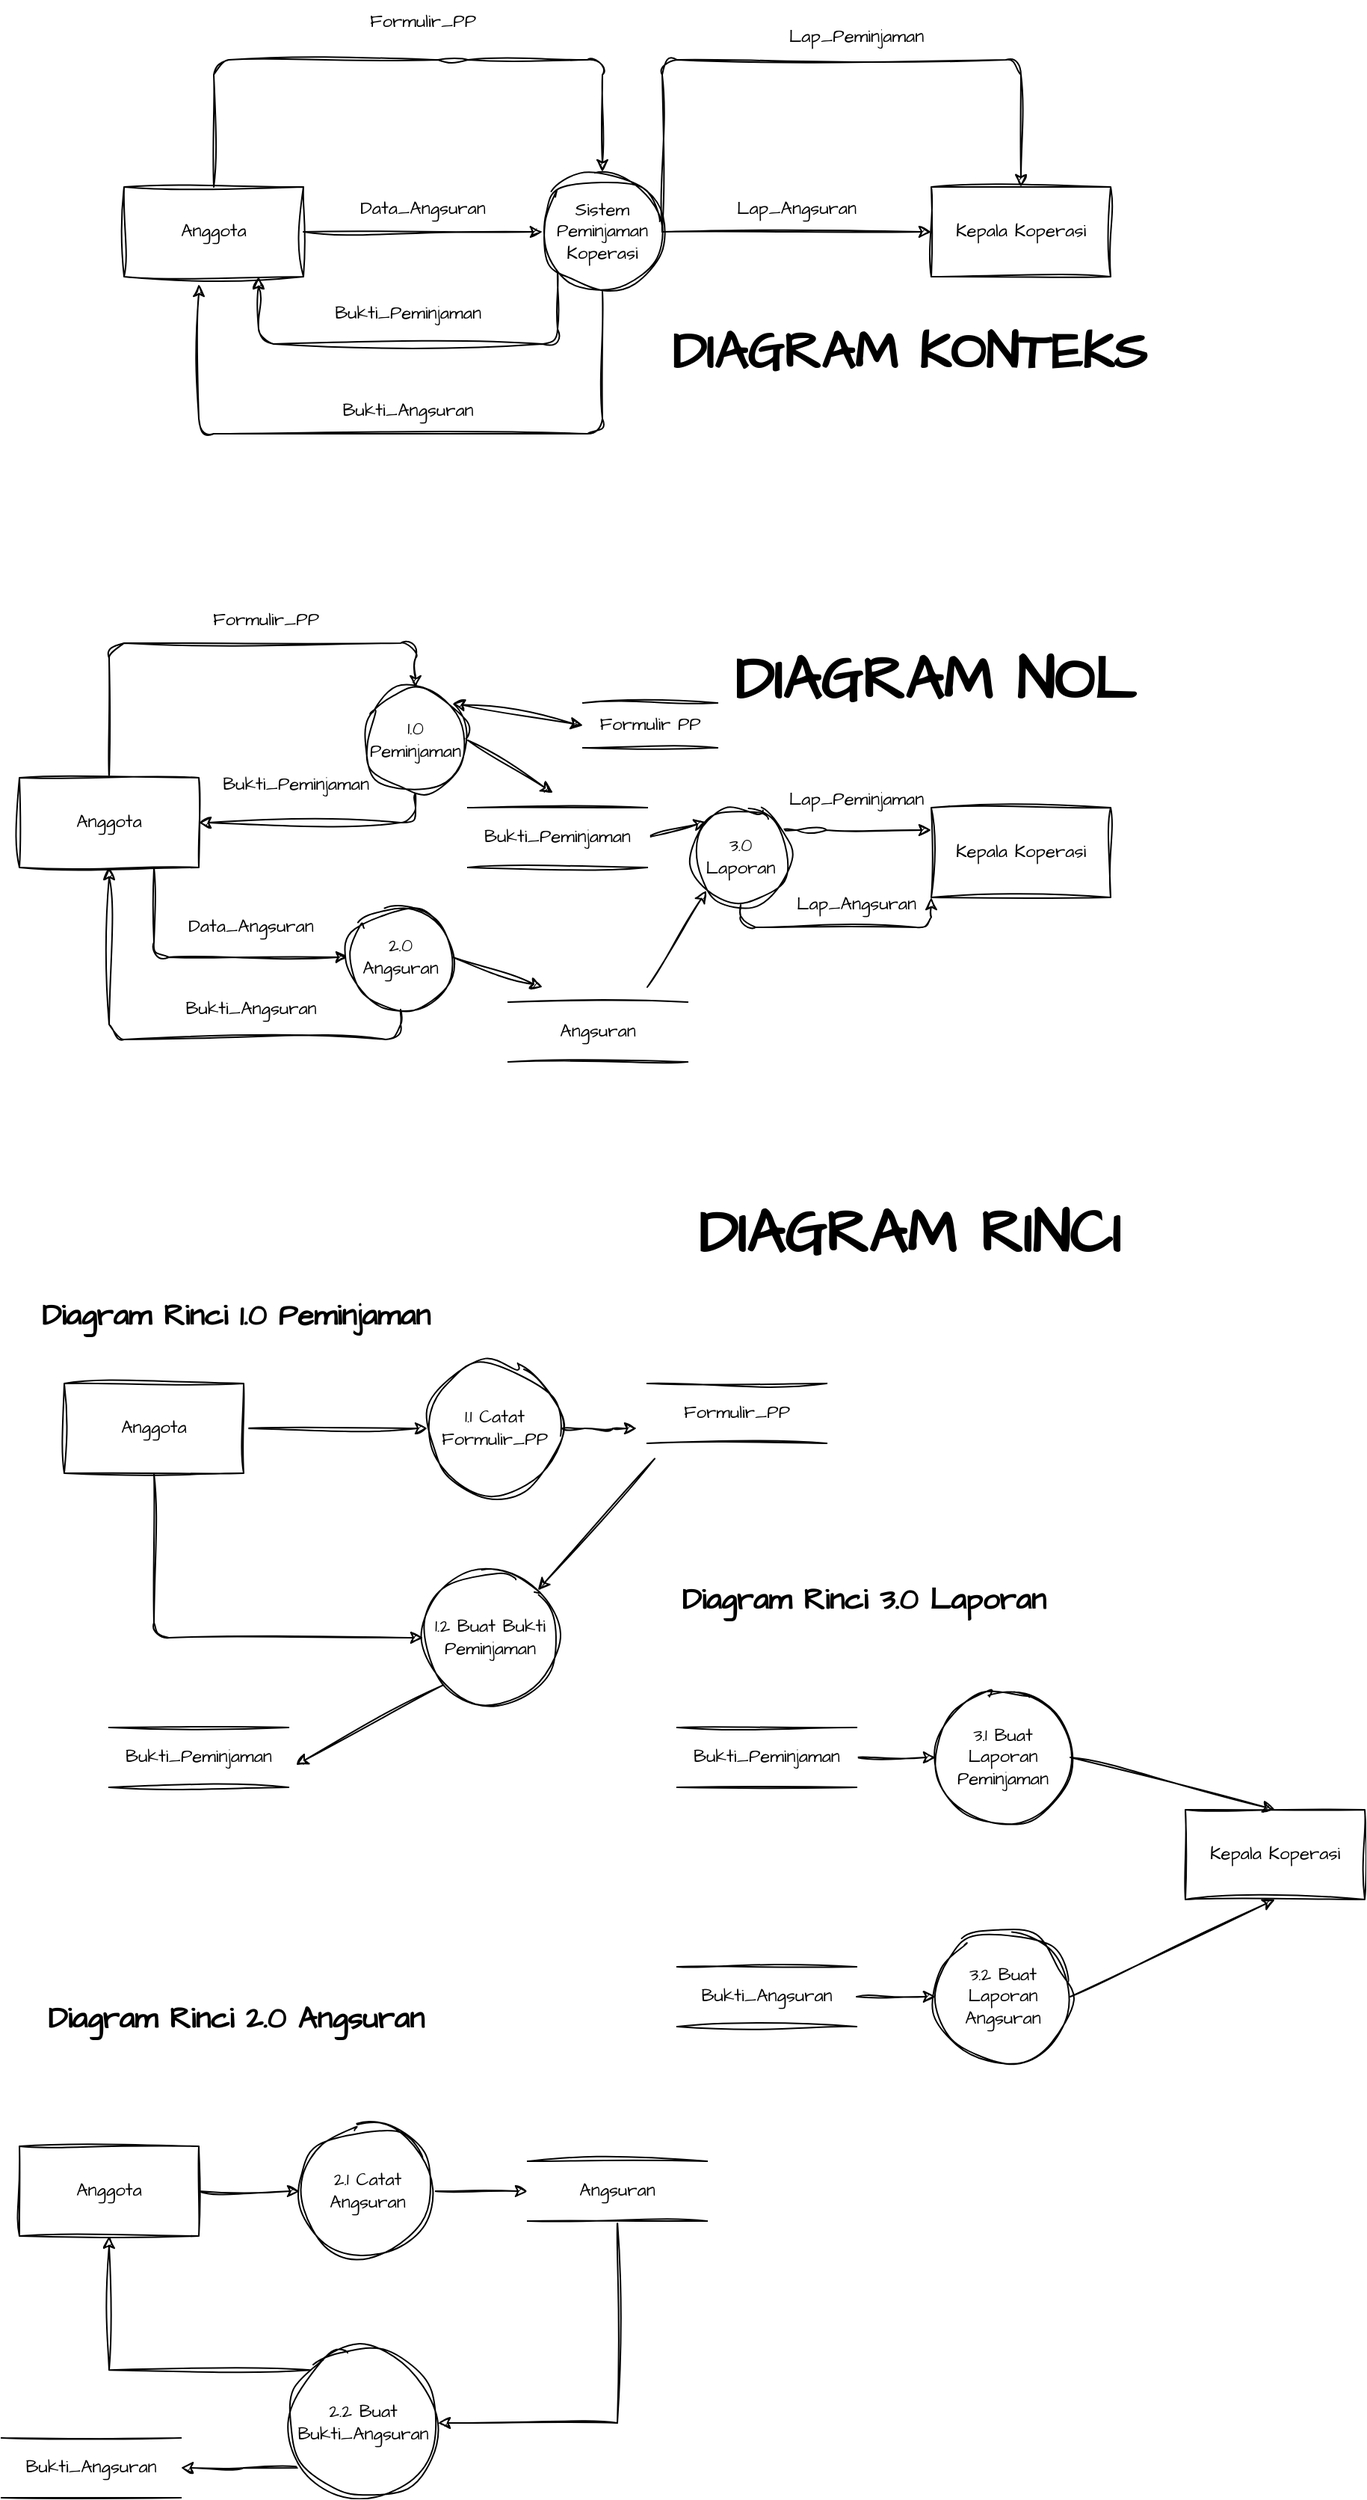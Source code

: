 <mxfile version="24.8.1">
  <diagram name="Page-1" id="Ifhuy7FSmFOS4W5px6C2">
    <mxGraphModel dx="2025" dy="2382" grid="1" gridSize="10" guides="1" tooltips="1" connect="1" arrows="1" fold="1" page="1" pageScale="1" pageWidth="850" pageHeight="1100" math="0" shadow="0">
      <root>
        <mxCell id="0" />
        <mxCell id="1" parent="0" />
        <mxCell id="SMdMAvsnnKPryTl62N8l-2" value="Anggota" style="rounded=0;whiteSpace=wrap;html=1;sketch=1;hachureGap=4;jiggle=2;curveFitting=1;fontFamily=Architects Daughter;fontSource=https%3A%2F%2Ffonts.googleapis.com%2Fcss%3Ffamily%3DArchitects%2BDaughter;labelBackgroundColor=none;" parent="1" vertex="1">
          <mxGeometry x="120" y="-125" width="120" height="60" as="geometry" />
        </mxCell>
        <mxCell id="L0LENwi0sI1XrwSl-e1--1" style="edgeStyle=orthogonalEdgeStyle;rounded=1;sketch=1;hachureGap=4;jiggle=2;curveFitting=1;orthogonalLoop=1;jettySize=auto;html=1;entryX=0.5;entryY=0;entryDx=0;entryDy=0;fontFamily=Architects Daughter;fontSource=https%3A%2F%2Ffonts.googleapis.com%2Fcss%3Ffamily%3DArchitects%2BDaughter;fontColor=default;labelBackgroundColor=none;" parent="1" source="SMdMAvsnnKPryTl62N8l-3" target="SMdMAvsnnKPryTl62N8l-4" edge="1">
          <mxGeometry relative="1" as="geometry">
            <Array as="points">
              <mxPoint x="480" y="-210" />
              <mxPoint x="720" y="-210" />
            </Array>
          </mxGeometry>
        </mxCell>
        <mxCell id="L0LENwi0sI1XrwSl-e1--3" style="edgeStyle=orthogonalEdgeStyle;rounded=1;sketch=1;hachureGap=4;jiggle=2;curveFitting=1;orthogonalLoop=1;jettySize=auto;html=1;entryX=0.75;entryY=1;entryDx=0;entryDy=0;fontFamily=Architects Daughter;fontSource=https%3A%2F%2Ffonts.googleapis.com%2Fcss%3Ffamily%3DArchitects%2BDaughter;fontColor=default;labelBackgroundColor=none;" parent="1" source="SMdMAvsnnKPryTl62N8l-3" target="SMdMAvsnnKPryTl62N8l-2" edge="1">
          <mxGeometry relative="1" as="geometry">
            <Array as="points">
              <mxPoint x="410" y="-20" />
              <mxPoint x="210" y="-20" />
            </Array>
          </mxGeometry>
        </mxCell>
        <mxCell id="L0LENwi0sI1XrwSl-e1--6" style="edgeStyle=orthogonalEdgeStyle;rounded=1;sketch=1;hachureGap=4;jiggle=2;curveFitting=1;orthogonalLoop=1;jettySize=auto;html=1;fontFamily=Architects Daughter;fontSource=https%3A%2F%2Ffonts.googleapis.com%2Fcss%3Ffamily%3DArchitects%2BDaughter;fontColor=default;labelBackgroundColor=none;" parent="1" source="SMdMAvsnnKPryTl62N8l-3" edge="1">
          <mxGeometry relative="1" as="geometry">
            <mxPoint x="170" y="-60" as="targetPoint" />
            <Array as="points">
              <mxPoint x="440" y="40" />
              <mxPoint x="170" y="40" />
            </Array>
          </mxGeometry>
        </mxCell>
        <mxCell id="SMdMAvsnnKPryTl62N8l-3" value="Sistem Peminjaman Koperasi" style="ellipse;whiteSpace=wrap;html=1;aspect=fixed;rounded=1;sketch=1;hachureGap=4;jiggle=2;curveFitting=1;fontFamily=Architects Daughter;fontSource=https%3A%2F%2Ffonts.googleapis.com%2Fcss%3Ffamily%3DArchitects%2BDaughter;labelBackgroundColor=none;" parent="1" vertex="1">
          <mxGeometry x="400" y="-135" width="80" height="80" as="geometry" />
        </mxCell>
        <mxCell id="SMdMAvsnnKPryTl62N8l-4" value="Kepala Koperasi" style="rounded=0;whiteSpace=wrap;html=1;sketch=1;hachureGap=4;jiggle=2;curveFitting=1;fontFamily=Architects Daughter;fontSource=https%3A%2F%2Ffonts.googleapis.com%2Fcss%3Ffamily%3DArchitects%2BDaughter;labelBackgroundColor=none;" parent="1" vertex="1">
          <mxGeometry x="660" y="-125" width="120" height="60" as="geometry" />
        </mxCell>
        <mxCell id="SMdMAvsnnKPryTl62N8l-5" value="" style="endArrow=classic;html=1;rounded=1;sketch=1;hachureGap=4;jiggle=2;curveFitting=1;fontFamily=Architects Daughter;fontSource=https%3A%2F%2Ffonts.googleapis.com%2Fcss%3Ffamily%3DArchitects%2BDaughter;fontColor=default;exitX=1;exitY=0.5;exitDx=0;exitDy=0;entryX=0;entryY=0.5;entryDx=0;entryDy=0;labelBackgroundColor=none;" parent="1" source="SMdMAvsnnKPryTl62N8l-2" target="SMdMAvsnnKPryTl62N8l-3" edge="1">
          <mxGeometry width="50" height="50" relative="1" as="geometry">
            <mxPoint x="430" y="190" as="sourcePoint" />
            <mxPoint x="480" y="140" as="targetPoint" />
          </mxGeometry>
        </mxCell>
        <mxCell id="SMdMAvsnnKPryTl62N8l-6" value="" style="endArrow=classic;html=1;rounded=1;sketch=1;hachureGap=4;jiggle=2;curveFitting=1;fontFamily=Architects Daughter;fontSource=https%3A%2F%2Ffonts.googleapis.com%2Fcss%3Ffamily%3DArchitects%2BDaughter;fontColor=default;exitX=0.5;exitY=0;exitDx=0;exitDy=0;entryX=0.5;entryY=0;entryDx=0;entryDy=0;labelBackgroundColor=none;" parent="1" source="SMdMAvsnnKPryTl62N8l-2" target="SMdMAvsnnKPryTl62N8l-3" edge="1">
          <mxGeometry width="50" height="50" relative="1" as="geometry">
            <mxPoint x="430" y="190" as="sourcePoint" />
            <mxPoint x="480" y="140" as="targetPoint" />
            <Array as="points">
              <mxPoint x="180" y="-210" />
              <mxPoint x="340" y="-210" />
              <mxPoint x="440" y="-210" />
            </Array>
          </mxGeometry>
        </mxCell>
        <mxCell id="SMdMAvsnnKPryTl62N8l-7" value="Data_Angsuran" style="text;html=1;align=center;verticalAlign=middle;whiteSpace=wrap;rounded=0;fontFamily=Architects Daughter;fontSource=https%3A%2F%2Ffonts.googleapis.com%2Fcss%3Ffamily%3DArchitects%2BDaughter;labelBackgroundColor=none;" parent="1" vertex="1">
          <mxGeometry x="290" y="-125" width="60" height="30" as="geometry" />
        </mxCell>
        <mxCell id="SMdMAvsnnKPryTl62N8l-8" value="Formulir_PP" style="text;html=1;align=center;verticalAlign=middle;whiteSpace=wrap;rounded=0;fontFamily=Architects Daughter;fontSource=https%3A%2F%2Ffonts.googleapis.com%2Fcss%3Ffamily%3DArchitects%2BDaughter;labelBackgroundColor=none;" parent="1" vertex="1">
          <mxGeometry x="275" y="-250" width="90" height="30" as="geometry" />
        </mxCell>
        <mxCell id="SMdMAvsnnKPryTl62N8l-10" style="edgeStyle=orthogonalEdgeStyle;rounded=1;sketch=1;hachureGap=4;jiggle=2;curveFitting=1;orthogonalLoop=1;jettySize=auto;html=1;entryX=0;entryY=0.5;entryDx=0;entryDy=0;fontFamily=Architects Daughter;fontSource=https%3A%2F%2Ffonts.googleapis.com%2Fcss%3Ffamily%3DArchitects%2BDaughter;fontColor=default;labelBackgroundColor=none;" parent="1" source="SMdMAvsnnKPryTl62N8l-3" target="SMdMAvsnnKPryTl62N8l-4" edge="1">
          <mxGeometry relative="1" as="geometry" />
        </mxCell>
        <mxCell id="SMdMAvsnnKPryTl62N8l-11" value="Lap_Angsuran" style="text;html=1;align=center;verticalAlign=middle;whiteSpace=wrap;rounded=0;fontFamily=Architects Daughter;fontSource=https%3A%2F%2Ffonts.googleapis.com%2Fcss%3Ffamily%3DArchitects%2BDaughter;labelBackgroundColor=none;" parent="1" vertex="1">
          <mxGeometry x="540" y="-125" width="60" height="30" as="geometry" />
        </mxCell>
        <mxCell id="L0LENwi0sI1XrwSl-e1--2" value="Lap_Peminjaman" style="text;html=1;align=center;verticalAlign=middle;whiteSpace=wrap;rounded=0;fontFamily=Architects Daughter;fontSource=https%3A%2F%2Ffonts.googleapis.com%2Fcss%3Ffamily%3DArchitects%2BDaughter;labelBackgroundColor=none;" parent="1" vertex="1">
          <mxGeometry x="580" y="-240" width="60" height="30" as="geometry" />
        </mxCell>
        <mxCell id="L0LENwi0sI1XrwSl-e1--4" value="Bukti_Peminjaman&lt;span style=&quot;color: rgba(0, 0, 0, 0); font-family: monospace; font-size: 0px; text-align: start; text-wrap-mode: nowrap;&quot;&gt;%3CmxGraphModel%3E%3Croot%3E%3CmxCell%20id%3D%220%22%2F%3E%3CmxCell%20id%3D%221%22%20parent%3D%220%22%2F%3E%3CmxCell%20id%3D%222%22%20value%3D%22Data_Angsuran%22%20style%3D%22text%3Bhtml%3D1%3Balign%3Dcenter%3BverticalAlign%3Dmiddle%3BwhiteSpace%3Dwrap%3Brounded%3D0%3BfontFamily%3DArchitects%20Daughter%3BfontSource%3Dhttps%253A%252F%252Ffonts.googleapis.com%252Fcss%253Ffamily%253DArchitects%252BDaughter%3BfontColor%3D%2346495D%3B%22%20vertex%3D%221%22%20parent%3D%221%22%3E%3CmxGeometry%20x%3D%22260%22%20y%3D%2275%22%20width%3D%2260%22%20height%3D%2230%22%20as%3D%22geometry%22%2F%3E%3C%2FmxCell%3E%3C%2Froot%3E%3C%2FmxGraphModel%3E&lt;/span&gt;" style="text;html=1;align=center;verticalAlign=middle;whiteSpace=wrap;rounded=0;fontFamily=Architects Daughter;fontSource=https%3A%2F%2Ffonts.googleapis.com%2Fcss%3Ffamily%3DArchitects%2BDaughter;labelBackgroundColor=none;" parent="1" vertex="1">
          <mxGeometry x="280" y="-55" width="60" height="30" as="geometry" />
        </mxCell>
        <mxCell id="L0LENwi0sI1XrwSl-e1--5" value="Bukti_Angsuran" style="text;html=1;align=center;verticalAlign=middle;whiteSpace=wrap;rounded=0;fontFamily=Architects Daughter;fontSource=https%3A%2F%2Ffonts.googleapis.com%2Fcss%3Ffamily%3DArchitects%2BDaughter;labelBackgroundColor=none;" parent="1" vertex="1">
          <mxGeometry x="280" y="10" width="60" height="30" as="geometry" />
        </mxCell>
        <mxCell id="L0LENwi0sI1XrwSl-e1--14" style="edgeStyle=orthogonalEdgeStyle;rounded=1;sketch=1;hachureGap=4;jiggle=2;curveFitting=1;orthogonalLoop=1;jettySize=auto;html=1;entryX=1;entryY=0.5;entryDx=0;entryDy=0;fontFamily=Architects Daughter;fontSource=https%3A%2F%2Ffonts.googleapis.com%2Fcss%3Ffamily%3DArchitects%2BDaughter;fontColor=default;labelBackgroundColor=none;" parent="1" source="L0LENwi0sI1XrwSl-e1--7" target="L0LENwi0sI1XrwSl-e1--8" edge="1">
          <mxGeometry relative="1" as="geometry">
            <Array as="points">
              <mxPoint x="315" y="300" />
            </Array>
          </mxGeometry>
        </mxCell>
        <mxCell id="L0LENwi0sI1XrwSl-e1--7" value="1.0 Peminjaman" style="ellipse;whiteSpace=wrap;html=1;aspect=fixed;rounded=1;sketch=1;hachureGap=4;jiggle=2;curveFitting=1;fontFamily=Architects Daughter;fontSource=https%3A%2F%2Ffonts.googleapis.com%2Fcss%3Ffamily%3DArchitects%2BDaughter;labelBackgroundColor=none;" parent="1" vertex="1">
          <mxGeometry x="280" y="210" width="70" height="70" as="geometry" />
        </mxCell>
        <mxCell id="L0LENwi0sI1XrwSl-e1--12" style="edgeStyle=orthogonalEdgeStyle;rounded=1;sketch=1;hachureGap=4;jiggle=2;curveFitting=1;orthogonalLoop=1;jettySize=auto;html=1;fontFamily=Architects Daughter;fontSource=https%3A%2F%2Ffonts.googleapis.com%2Fcss%3Ffamily%3DArchitects%2BDaughter;fontColor=default;entryX=0.5;entryY=0;entryDx=0;entryDy=0;labelBackgroundColor=none;" parent="1" source="L0LENwi0sI1XrwSl-e1--8" target="L0LENwi0sI1XrwSl-e1--7" edge="1">
          <mxGeometry relative="1" as="geometry">
            <mxPoint x="315" y="200" as="targetPoint" />
            <Array as="points">
              <mxPoint x="110" y="180" />
              <mxPoint x="315" y="180" />
            </Array>
          </mxGeometry>
        </mxCell>
        <mxCell id="L0LENwi0sI1XrwSl-e1--19" style="edgeStyle=orthogonalEdgeStyle;rounded=1;sketch=1;hachureGap=4;jiggle=2;curveFitting=1;orthogonalLoop=1;jettySize=auto;html=1;exitX=0.75;exitY=1;exitDx=0;exitDy=0;entryX=0;entryY=0.5;entryDx=0;entryDy=0;fontFamily=Architects Daughter;fontSource=https%3A%2F%2Ffonts.googleapis.com%2Fcss%3Ffamily%3DArchitects%2BDaughter;fontColor=default;labelBackgroundColor=none;" parent="1" source="L0LENwi0sI1XrwSl-e1--8" target="L0LENwi0sI1XrwSl-e1--11" edge="1">
          <mxGeometry relative="1" as="geometry" />
        </mxCell>
        <mxCell id="L0LENwi0sI1XrwSl-e1--8" value="Anggota" style="rounded=0;whiteSpace=wrap;html=1;sketch=1;hachureGap=4;jiggle=2;curveFitting=1;fontFamily=Architects Daughter;fontSource=https%3A%2F%2Ffonts.googleapis.com%2Fcss%3Ffamily%3DArchitects%2BDaughter;labelBackgroundColor=none;" parent="1" vertex="1">
          <mxGeometry x="50" y="270" width="120" height="60" as="geometry" />
        </mxCell>
        <mxCell id="L0LENwi0sI1XrwSl-e1--9" value="Kepala Koperasi" style="rounded=0;whiteSpace=wrap;html=1;sketch=1;hachureGap=4;jiggle=2;curveFitting=1;fontFamily=Architects Daughter;fontSource=https%3A%2F%2Ffonts.googleapis.com%2Fcss%3Ffamily%3DArchitects%2BDaughter;labelBackgroundColor=none;" parent="1" vertex="1">
          <mxGeometry x="660" y="290" width="120" height="60" as="geometry" />
        </mxCell>
        <mxCell id="L0LENwi0sI1XrwSl-e1--32" style="edgeStyle=orthogonalEdgeStyle;rounded=1;sketch=1;hachureGap=4;jiggle=2;curveFitting=1;orthogonalLoop=1;jettySize=auto;html=1;entryX=0;entryY=0.25;entryDx=0;entryDy=0;fontFamily=Architects Daughter;fontSource=https%3A%2F%2Ffonts.googleapis.com%2Fcss%3Ffamily%3DArchitects%2BDaughter;fontColor=default;labelBackgroundColor=none;" parent="1" source="L0LENwi0sI1XrwSl-e1--10" target="L0LENwi0sI1XrwSl-e1--9" edge="1">
          <mxGeometry relative="1" as="geometry">
            <Array as="points">
              <mxPoint x="580" y="305" />
              <mxPoint x="580" y="305" />
            </Array>
          </mxGeometry>
        </mxCell>
        <mxCell id="L0LENwi0sI1XrwSl-e1--33" style="edgeStyle=orthogonalEdgeStyle;rounded=1;sketch=1;hachureGap=4;jiggle=2;curveFitting=1;orthogonalLoop=1;jettySize=auto;html=1;entryX=0;entryY=1;entryDx=0;entryDy=0;fontFamily=Architects Daughter;fontSource=https%3A%2F%2Ffonts.googleapis.com%2Fcss%3Ffamily%3DArchitects%2BDaughter;fontColor=default;labelBackgroundColor=none;" parent="1" source="L0LENwi0sI1XrwSl-e1--10" target="L0LENwi0sI1XrwSl-e1--9" edge="1">
          <mxGeometry relative="1" as="geometry">
            <Array as="points">
              <mxPoint x="533" y="370" />
              <mxPoint x="660" y="370" />
            </Array>
          </mxGeometry>
        </mxCell>
        <mxCell id="L0LENwi0sI1XrwSl-e1--10" value="3.0 Laporan" style="ellipse;whiteSpace=wrap;html=1;aspect=fixed;rounded=1;sketch=1;hachureGap=4;jiggle=2;curveFitting=1;fontFamily=Architects Daughter;fontSource=https%3A%2F%2Ffonts.googleapis.com%2Fcss%3Ffamily%3DArchitects%2BDaughter;labelBackgroundColor=none;" parent="1" vertex="1">
          <mxGeometry x="500" y="290" width="65" height="65" as="geometry" />
        </mxCell>
        <mxCell id="L0LENwi0sI1XrwSl-e1--11" value="2.0 Angsuran" style="ellipse;whiteSpace=wrap;html=1;aspect=fixed;rounded=1;sketch=1;hachureGap=4;jiggle=2;curveFitting=1;fontFamily=Architects Daughter;fontSource=https%3A%2F%2Ffonts.googleapis.com%2Fcss%3Ffamily%3DArchitects%2BDaughter;labelBackgroundColor=none;" parent="1" vertex="1">
          <mxGeometry x="270" y="355" width="70" height="70" as="geometry" />
        </mxCell>
        <mxCell id="L0LENwi0sI1XrwSl-e1--15" style="edgeStyle=orthogonalEdgeStyle;rounded=1;sketch=1;hachureGap=4;jiggle=2;curveFitting=1;orthogonalLoop=1;jettySize=auto;html=1;entryX=0.5;entryY=1;entryDx=0;entryDy=0;fontFamily=Architects Daughter;fontSource=https%3A%2F%2Ffonts.googleapis.com%2Fcss%3Ffamily%3DArchitects%2BDaughter;fontColor=default;exitX=0.5;exitY=1;exitDx=0;exitDy=0;labelBackgroundColor=none;" parent="1" source="L0LENwi0sI1XrwSl-e1--11" target="L0LENwi0sI1XrwSl-e1--8" edge="1">
          <mxGeometry relative="1" as="geometry" />
        </mxCell>
        <mxCell id="L0LENwi0sI1XrwSl-e1--16" value="Bukti_Peminjaman&lt;span style=&quot;color: rgba(0, 0, 0, 0); font-family: monospace; font-size: 0px; text-align: start; text-wrap-mode: nowrap;&quot;&gt;%3CmxGraphModel%3E%3Croot%3E%3CmxCell%20id%3D%220%22%2F%3E%3CmxCell%20id%3D%221%22%20parent%3D%220%22%2F%3E%3CmxCell%20id%3D%222%22%20value%3D%22Data_Angsuran%22%20style%3D%22text%3Bhtml%3D1%3Balign%3Dcenter%3BverticalAlign%3Dmiddle%3BwhiteSpace%3Dwrap%3Brounded%3D0%3BfontFamily%3DArchitects%20Daughter%3BfontSource%3Dhttps%253A%252F%252Ffonts.googleapis.com%252Fcss%253Ffamily%253DArchitects%252BDaughter%3BfontColor%3D%2346495D%3B%22%20vertex%3D%221%22%20parent%3D%221%22%3E%3CmxGeometry%20x%3D%22260%22%20y%3D%2275%22%20width%3D%2260%22%20height%3D%2230%22%20as%3D%22geometry%22%2F%3E%3C%2FmxCell%3E%3C%2Froot%3E%3C%2FmxGraphModel%3E&lt;/span&gt;" style="text;html=1;align=center;verticalAlign=middle;whiteSpace=wrap;rounded=0;fontFamily=Architects Daughter;fontSource=https%3A%2F%2Ffonts.googleapis.com%2Fcss%3Ffamily%3DArchitects%2BDaughter;labelBackgroundColor=none;" parent="1" vertex="1">
          <mxGeometry x="205" y="260" width="60" height="30" as="geometry" />
        </mxCell>
        <mxCell id="L0LENwi0sI1XrwSl-e1--17" value="Formulir_PP" style="text;html=1;align=center;verticalAlign=middle;whiteSpace=wrap;rounded=0;fontFamily=Architects Daughter;fontSource=https%3A%2F%2Ffonts.googleapis.com%2Fcss%3Ffamily%3DArchitects%2BDaughter;labelBackgroundColor=none;" parent="1" vertex="1">
          <mxGeometry x="170" y="150" width="90" height="30" as="geometry" />
        </mxCell>
        <mxCell id="L0LENwi0sI1XrwSl-e1--18" value="Bukti_Angsuran" style="text;html=1;align=center;verticalAlign=middle;whiteSpace=wrap;rounded=0;fontFamily=Architects Daughter;fontSource=https%3A%2F%2Ffonts.googleapis.com%2Fcss%3Ffamily%3DArchitects%2BDaughter;labelBackgroundColor=none;" parent="1" vertex="1">
          <mxGeometry x="175" y="410" width="60" height="30" as="geometry" />
        </mxCell>
        <mxCell id="L0LENwi0sI1XrwSl-e1--20" value="Data_Angsuran" style="text;html=1;align=center;verticalAlign=middle;whiteSpace=wrap;rounded=0;fontFamily=Architects Daughter;fontSource=https%3A%2F%2Ffonts.googleapis.com%2Fcss%3Ffamily%3DArchitects%2BDaughter;labelBackgroundColor=none;" parent="1" vertex="1">
          <mxGeometry x="175" y="355" width="60" height="30" as="geometry" />
        </mxCell>
        <mxCell id="L0LENwi0sI1XrwSl-e1--22" value="" style="endArrow=classic;startArrow=classic;html=1;rounded=1;sketch=1;hachureGap=4;jiggle=2;curveFitting=1;fontFamily=Architects Daughter;fontSource=https%3A%2F%2Ffonts.googleapis.com%2Fcss%3Ffamily%3DArchitects%2BDaughter;fontColor=default;exitX=1;exitY=0;exitDx=0;exitDy=0;entryX=0;entryY=0.5;entryDx=0;entryDy=0;labelBackgroundColor=none;" parent="1" source="L0LENwi0sI1XrwSl-e1--7" target="F_wknIsd-d_g19Me8_oT-2" edge="1">
          <mxGeometry width="50" height="50" relative="1" as="geometry">
            <mxPoint x="360" y="220" as="sourcePoint" />
            <mxPoint x="420" y="165" as="targetPoint" />
          </mxGeometry>
        </mxCell>
        <mxCell id="L0LENwi0sI1XrwSl-e1--25" value="" style="endArrow=classic;html=1;rounded=1;sketch=1;hachureGap=4;jiggle=2;curveFitting=1;fontFamily=Architects Daughter;fontSource=https%3A%2F%2Ffonts.googleapis.com%2Fcss%3Ffamily%3DArchitects%2BDaughter;fontColor=default;exitX=1;exitY=0.5;exitDx=0;exitDy=0;labelBackgroundColor=none;" parent="1" source="L0LENwi0sI1XrwSl-e1--7" edge="1">
          <mxGeometry width="50" height="50" relative="1" as="geometry">
            <mxPoint x="360" y="220" as="sourcePoint" />
            <mxPoint x="407" y="280" as="targetPoint" />
          </mxGeometry>
        </mxCell>
        <mxCell id="L0LENwi0sI1XrwSl-e1--27" style="edgeStyle=orthogonalEdgeStyle;rounded=1;sketch=1;hachureGap=4;jiggle=2;curveFitting=1;orthogonalLoop=1;jettySize=auto;html=1;exitX=0.5;exitY=1;exitDx=0;exitDy=0;fontFamily=Architects Daughter;fontSource=https%3A%2F%2Ffonts.googleapis.com%2Fcss%3Ffamily%3DArchitects%2BDaughter;fontColor=default;labelBackgroundColor=none;" parent="1" edge="1">
          <mxGeometry relative="1" as="geometry">
            <mxPoint x="465" y="240" as="sourcePoint" />
            <mxPoint x="465" y="240" as="targetPoint" />
          </mxGeometry>
        </mxCell>
        <mxCell id="L0LENwi0sI1XrwSl-e1--30" value="" style="endArrow=classic;html=1;rounded=1;sketch=1;hachureGap=4;jiggle=2;curveFitting=1;fontFamily=Architects Daughter;fontSource=https%3A%2F%2Ffonts.googleapis.com%2Fcss%3Ffamily%3DArchitects%2BDaughter;fontColor=default;exitX=1;exitY=0.5;exitDx=0;exitDy=0;entryX=0;entryY=0.5;entryDx=0;entryDy=0;labelBackgroundColor=none;" parent="1" source="L0LENwi0sI1XrwSl-e1--11" edge="1">
          <mxGeometry width="50" height="50" relative="1" as="geometry">
            <mxPoint x="340" y="450" as="sourcePoint" />
            <mxPoint x="400" y="410" as="targetPoint" />
          </mxGeometry>
        </mxCell>
        <mxCell id="L0LENwi0sI1XrwSl-e1--34" value="Lap_Peminjaman" style="text;html=1;align=center;verticalAlign=middle;whiteSpace=wrap;rounded=0;fontFamily=Architects Daughter;fontSource=https%3A%2F%2Ffonts.googleapis.com%2Fcss%3Ffamily%3DArchitects%2BDaughter;labelBackgroundColor=none;" parent="1" vertex="1">
          <mxGeometry x="580" y="270" width="60" height="30" as="geometry" />
        </mxCell>
        <mxCell id="L0LENwi0sI1XrwSl-e1--35" value="Lap_Angsuran" style="text;html=1;align=center;verticalAlign=middle;whiteSpace=wrap;rounded=0;fontFamily=Architects Daughter;fontSource=https%3A%2F%2Ffonts.googleapis.com%2Fcss%3Ffamily%3DArchitects%2BDaughter;labelBackgroundColor=none;" parent="1" vertex="1">
          <mxGeometry x="580" y="340" width="60" height="30" as="geometry" />
        </mxCell>
        <mxCell id="L0LENwi0sI1XrwSl-e1--36" value="" style="endArrow=classic;html=1;rounded=1;sketch=1;hachureGap=4;jiggle=2;curveFitting=1;fontFamily=Architects Daughter;fontSource=https%3A%2F%2Ffonts.googleapis.com%2Fcss%3Ffamily%3DArchitects%2BDaughter;fontColor=default;exitX=1;exitY=0.5;exitDx=0;exitDy=0;entryX=0;entryY=1;entryDx=0;entryDy=0;labelBackgroundColor=none;" parent="1" target="L0LENwi0sI1XrwSl-e1--10" edge="1">
          <mxGeometry width="50" height="50" relative="1" as="geometry">
            <mxPoint x="470" y="410" as="sourcePoint" />
            <mxPoint x="410" y="420" as="targetPoint" />
          </mxGeometry>
        </mxCell>
        <mxCell id="L0LENwi0sI1XrwSl-e1--43" value="DIAGRAM NOL" style="text;html=1;align=center;verticalAlign=middle;whiteSpace=wrap;rounded=0;fontFamily=Architects Daughter;fontSource=https%3A%2F%2Ffonts.googleapis.com%2Fcss%3Ffamily%3DArchitects%2BDaughter;fontSize=40;fontStyle=1;labelBackgroundColor=none;" parent="1" vertex="1">
          <mxGeometry x="480" y="190" width="365" height="30" as="geometry" />
        </mxCell>
        <mxCell id="L0LENwi0sI1XrwSl-e1--44" value="DIAGRAM KONTEKS" style="text;html=1;align=center;verticalAlign=middle;whiteSpace=wrap;rounded=0;fontFamily=Architects Daughter;fontSource=https%3A%2F%2Ffonts.googleapis.com%2Fcss%3Ffamily%3DArchitects%2BDaughter;fontSize=35;fontStyle=1;labelBackgroundColor=none;" parent="1" vertex="1">
          <mxGeometry x="463" y="-30" width="365" height="30" as="geometry" />
        </mxCell>
        <mxCell id="L0LENwi0sI1XrwSl-e1--45" value="" style="endArrow=classic;html=1;rounded=1;sketch=1;hachureGap=4;jiggle=2;curveFitting=1;fontFamily=Architects Daughter;fontSource=https%3A%2F%2Ffonts.googleapis.com%2Fcss%3Ffamily%3DArchitects%2BDaughter;fontColor=default;exitX=1;exitY=0.5;exitDx=0;exitDy=0;entryX=0;entryY=0;entryDx=0;entryDy=0;labelBackgroundColor=none;" parent="1" source="F_wknIsd-d_g19Me8_oT-4" target="L0LENwi0sI1XrwSl-e1--10" edge="1">
          <mxGeometry width="50" height="50" relative="1" as="geometry">
            <mxPoint x="465" y="240" as="sourcePoint" />
            <mxPoint x="420" y="225" as="targetPoint" />
          </mxGeometry>
        </mxCell>
        <mxCell id="L0LENwi0sI1XrwSl-e1--46" value="DIAGRAM RINCI" style="text;html=1;align=center;verticalAlign=middle;whiteSpace=wrap;rounded=0;fontFamily=Architects Daughter;fontSource=https%3A%2F%2Ffonts.googleapis.com%2Fcss%3Ffamily%3DArchitects%2BDaughter;fontSize=40;fontStyle=1;labelBackgroundColor=none;" parent="1" vertex="1">
          <mxGeometry x="463" y="560" width="365" height="30" as="geometry" />
        </mxCell>
        <mxCell id="L0LENwi0sI1XrwSl-e1--56" style="edgeStyle=orthogonalEdgeStyle;rounded=1;sketch=1;hachureGap=4;jiggle=2;curveFitting=1;orthogonalLoop=1;jettySize=auto;html=1;entryX=0;entryY=0.5;entryDx=0;entryDy=0;fontFamily=Architects Daughter;fontSource=https%3A%2F%2Ffonts.googleapis.com%2Fcss%3Ffamily%3DArchitects%2BDaughter;fontColor=default;labelBackgroundColor=none;" parent="1" source="L0LENwi0sI1XrwSl-e1--47" edge="1">
          <mxGeometry relative="1" as="geometry">
            <mxPoint x="463" y="705" as="targetPoint" />
          </mxGeometry>
        </mxCell>
        <mxCell id="L0LENwi0sI1XrwSl-e1--47" value="1.1 Catat Formulir_PP" style="ellipse;whiteSpace=wrap;html=1;aspect=fixed;rounded=1;sketch=1;hachureGap=4;jiggle=2;curveFitting=1;fontFamily=Architects Daughter;fontSource=https%3A%2F%2Ffonts.googleapis.com%2Fcss%3Ffamily%3DArchitects%2BDaughter;labelBackgroundColor=none;" parent="1" vertex="1">
          <mxGeometry x="323" y="660" width="90" height="90" as="geometry" />
        </mxCell>
        <mxCell id="L0LENwi0sI1XrwSl-e1--48" value="1.2 Buat Bukti&lt;div&gt;Peminjaman&lt;/div&gt;" style="ellipse;whiteSpace=wrap;html=1;aspect=fixed;rounded=1;sketch=1;hachureGap=4;jiggle=2;curveFitting=1;fontFamily=Architects Daughter;fontSource=https%3A%2F%2Ffonts.googleapis.com%2Fcss%3Ffamily%3DArchitects%2BDaughter;labelBackgroundColor=none;" parent="1" vertex="1">
          <mxGeometry x="320" y="800" width="90" height="90" as="geometry" />
        </mxCell>
        <mxCell id="L0LENwi0sI1XrwSl-e1--50" style="edgeStyle=orthogonalEdgeStyle;rounded=1;sketch=1;hachureGap=4;jiggle=2;curveFitting=1;orthogonalLoop=1;jettySize=auto;html=1;entryX=0;entryY=0.5;entryDx=0;entryDy=0;fontFamily=Architects Daughter;fontSource=https%3A%2F%2Ffonts.googleapis.com%2Fcss%3Ffamily%3DArchitects%2BDaughter;fontColor=default;labelBackgroundColor=none;" parent="1" source="L0LENwi0sI1XrwSl-e1--49" target="L0LENwi0sI1XrwSl-e1--47" edge="1">
          <mxGeometry relative="1" as="geometry" />
        </mxCell>
        <mxCell id="L0LENwi0sI1XrwSl-e1--51" style="edgeStyle=orthogonalEdgeStyle;rounded=1;sketch=1;hachureGap=4;jiggle=2;curveFitting=1;orthogonalLoop=1;jettySize=auto;html=1;entryX=0;entryY=0.5;entryDx=0;entryDy=0;fontFamily=Architects Daughter;fontSource=https%3A%2F%2Ffonts.googleapis.com%2Fcss%3Ffamily%3DArchitects%2BDaughter;fontColor=default;labelBackgroundColor=none;" parent="1" source="L0LENwi0sI1XrwSl-e1--49" target="L0LENwi0sI1XrwSl-e1--48" edge="1">
          <mxGeometry relative="1" as="geometry">
            <Array as="points">
              <mxPoint x="140" y="845" />
            </Array>
          </mxGeometry>
        </mxCell>
        <mxCell id="L0LENwi0sI1XrwSl-e1--49" value="Anggota" style="rounded=0;whiteSpace=wrap;html=1;sketch=1;hachureGap=4;jiggle=2;curveFitting=1;fontFamily=Architects Daughter;fontSource=https%3A%2F%2Ffonts.googleapis.com%2Fcss%3Ffamily%3DArchitects%2BDaughter;labelBackgroundColor=none;" parent="1" vertex="1">
          <mxGeometry x="80" y="675" width="120" height="60" as="geometry" />
        </mxCell>
        <mxCell id="L0LENwi0sI1XrwSl-e1--57" value="" style="endArrow=classic;html=1;rounded=1;sketch=1;hachureGap=4;jiggle=2;curveFitting=1;fontFamily=Architects Daughter;fontSource=https%3A%2F%2Ffonts.googleapis.com%2Fcss%3Ffamily%3DArchitects%2BDaughter;fontColor=default;exitX=0.15;exitY=0.95;exitDx=0;exitDy=0;exitPerimeter=0;entryX=1;entryY=0;entryDx=0;entryDy=0;labelBackgroundColor=none;" parent="1" target="L0LENwi0sI1XrwSl-e1--48" edge="1">
          <mxGeometry width="50" height="50" relative="1" as="geometry">
            <mxPoint x="475" y="725.25" as="sourcePoint" />
            <mxPoint x="470" y="675" as="targetPoint" />
          </mxGeometry>
        </mxCell>
        <mxCell id="L0LENwi0sI1XrwSl-e1--59" value="" style="endArrow=classic;html=1;rounded=1;sketch=1;hachureGap=4;jiggle=2;curveFitting=1;fontFamily=Architects Daughter;fontSource=https%3A%2F%2Ffonts.googleapis.com%2Fcss%3Ffamily%3DArchitects%2BDaughter;fontColor=default;exitX=0;exitY=1;exitDx=0;exitDy=0;entryX=1;entryY=0.5;entryDx=0;entryDy=0;labelBackgroundColor=none;" parent="1" source="L0LENwi0sI1XrwSl-e1--48" edge="1">
          <mxGeometry width="50" height="50" relative="1" as="geometry">
            <mxPoint x="485" y="735" as="sourcePoint" />
            <mxPoint x="235" y="930" as="targetPoint" />
          </mxGeometry>
        </mxCell>
        <mxCell id="F_wknIsd-d_g19Me8_oT-2" value="Formulir PP" style="shape=partialRectangle;whiteSpace=wrap;html=1;left=0;right=0;sketch=1;hachureGap=4;jiggle=2;curveFitting=1;fontFamily=Architects Daughter;fontSource=https%3A%2F%2Ffonts.googleapis.com%2Fcss%3Ffamily%3DArchitects%2BDaughter;rounded=0;align=center;verticalAlign=middle;fontSize=12;labelBackgroundColor=none;" vertex="1" parent="1">
          <mxGeometry x="427" y="220" width="90" height="30" as="geometry" />
        </mxCell>
        <mxCell id="F_wknIsd-d_g19Me8_oT-4" value="Bukti_Peminjaman" style="shape=partialRectangle;whiteSpace=wrap;html=1;left=0;right=0;sketch=1;hachureGap=4;jiggle=2;curveFitting=1;fontFamily=Architects Daughter;fontSource=https%3A%2F%2Ffonts.googleapis.com%2Fcss%3Ffamily%3DArchitects%2BDaughter;rounded=0;align=center;verticalAlign=middle;fontSize=12;labelBackgroundColor=none;" vertex="1" parent="1">
          <mxGeometry x="350" y="290" width="120" height="40" as="geometry" />
        </mxCell>
        <mxCell id="F_wknIsd-d_g19Me8_oT-5" value="Angsuran" style="shape=partialRectangle;whiteSpace=wrap;html=1;left=0;right=0;sketch=1;hachureGap=4;jiggle=2;curveFitting=1;fontFamily=Architects Daughter;fontSource=https%3A%2F%2Ffonts.googleapis.com%2Fcss%3Ffamily%3DArchitects%2BDaughter;rounded=0;align=center;verticalAlign=middle;fontSize=12;labelBackgroundColor=none;" vertex="1" parent="1">
          <mxGeometry x="377" y="420" width="120" height="40" as="geometry" />
        </mxCell>
        <mxCell id="F_wknIsd-d_g19Me8_oT-6" value="Formulir_PP" style="shape=partialRectangle;whiteSpace=wrap;html=1;left=0;right=0;sketch=1;hachureGap=4;jiggle=2;curveFitting=1;fontFamily=Architects Daughter;fontSource=https%3A%2F%2Ffonts.googleapis.com%2Fcss%3Ffamily%3DArchitects%2BDaughter;rounded=0;align=center;verticalAlign=middle;fontSize=12;labelBackgroundColor=none;" vertex="1" parent="1">
          <mxGeometry x="470" y="675" width="120" height="40" as="geometry" />
        </mxCell>
        <mxCell id="F_wknIsd-d_g19Me8_oT-8" value="Bukti_Peminjaman" style="shape=partialRectangle;whiteSpace=wrap;html=1;left=0;right=0;sketch=1;hachureGap=4;jiggle=2;curveFitting=1;fontFamily=Architects Daughter;fontSource=https%3A%2F%2Ffonts.googleapis.com%2Fcss%3Ffamily%3DArchitects%2BDaughter;rounded=0;align=center;verticalAlign=middle;fontSize=12;labelBackgroundColor=none;" vertex="1" parent="1">
          <mxGeometry x="110" y="905" width="120" height="40" as="geometry" />
        </mxCell>
        <mxCell id="F_wknIsd-d_g19Me8_oT-9" value="&lt;font style=&quot;font-size: 20px;&quot;&gt;Diagram Rinci 2.0 Angsuran&lt;/font&gt;" style="text;html=1;align=center;verticalAlign=middle;whiteSpace=wrap;rounded=0;fontFamily=Architects Daughter;fontSource=https%3A%2F%2Ffonts.googleapis.com%2Fcss%3Ffamily%3DArchitects%2BDaughter;fontSize=35;fontStyle=1;labelBackgroundColor=none;" vertex="1" parent="1">
          <mxGeometry x="60" y="1080" width="270" height="30" as="geometry" />
        </mxCell>
        <mxCell id="F_wknIsd-d_g19Me8_oT-18" style="edgeStyle=orthogonalEdgeStyle;rounded=0;sketch=1;hachureGap=4;jiggle=2;curveFitting=1;orthogonalLoop=1;jettySize=auto;html=1;entryX=0;entryY=0.5;entryDx=0;entryDy=0;fontFamily=Architects Daughter;fontSource=https%3A%2F%2Ffonts.googleapis.com%2Fcss%3Ffamily%3DArchitects%2BDaughter;fontColor=default;labelBackgroundColor=none;" edge="1" parent="1" source="F_wknIsd-d_g19Me8_oT-11" target="F_wknIsd-d_g19Me8_oT-15">
          <mxGeometry relative="1" as="geometry" />
        </mxCell>
        <mxCell id="F_wknIsd-d_g19Me8_oT-11" value="2.1 Catat Angsuran" style="ellipse;whiteSpace=wrap;html=1;aspect=fixed;rounded=1;sketch=1;hachureGap=4;jiggle=2;curveFitting=1;fontFamily=Architects Daughter;fontSource=https%3A%2F%2Ffonts.googleapis.com%2Fcss%3Ffamily%3DArchitects%2BDaughter;labelBackgroundColor=none;" vertex="1" parent="1">
          <mxGeometry x="237.5" y="1170" width="90" height="90" as="geometry" />
        </mxCell>
        <mxCell id="F_wknIsd-d_g19Me8_oT-21" style="edgeStyle=orthogonalEdgeStyle;rounded=0;sketch=1;hachureGap=4;jiggle=2;curveFitting=1;orthogonalLoop=1;jettySize=auto;html=1;fontFamily=Architects Daughter;fontSource=https%3A%2F%2Ffonts.googleapis.com%2Fcss%3Ffamily%3DArchitects%2BDaughter;" edge="1" parent="1" source="F_wknIsd-d_g19Me8_oT-12" target="F_wknIsd-d_g19Me8_oT-20">
          <mxGeometry relative="1" as="geometry">
            <Array as="points">
              <mxPoint x="200" y="1400" />
              <mxPoint x="200" y="1400" />
            </Array>
          </mxGeometry>
        </mxCell>
        <mxCell id="F_wknIsd-d_g19Me8_oT-12" value="2.2 Buat Bukti_Angsuran" style="ellipse;whiteSpace=wrap;html=1;aspect=fixed;rounded=1;sketch=1;hachureGap=4;jiggle=2;curveFitting=1;fontFamily=Architects Daughter;fontSource=https%3A%2F%2Ffonts.googleapis.com%2Fcss%3Ffamily%3DArchitects%2BDaughter;labelBackgroundColor=none;" vertex="1" parent="1">
          <mxGeometry x="230" y="1320" width="100" height="100" as="geometry" />
        </mxCell>
        <mxCell id="F_wknIsd-d_g19Me8_oT-17" style="edgeStyle=orthogonalEdgeStyle;rounded=0;sketch=1;hachureGap=4;jiggle=2;curveFitting=1;orthogonalLoop=1;jettySize=auto;html=1;entryX=0;entryY=0.5;entryDx=0;entryDy=0;fontFamily=Architects Daughter;fontSource=https%3A%2F%2Ffonts.googleapis.com%2Fcss%3Ffamily%3DArchitects%2BDaughter;fontColor=default;labelBackgroundColor=none;" edge="1" parent="1" source="F_wknIsd-d_g19Me8_oT-13" target="F_wknIsd-d_g19Me8_oT-11">
          <mxGeometry relative="1" as="geometry" />
        </mxCell>
        <mxCell id="F_wknIsd-d_g19Me8_oT-13" value="Anggota" style="rounded=0;whiteSpace=wrap;html=1;sketch=1;hachureGap=4;jiggle=2;curveFitting=1;fontFamily=Architects Daughter;fontSource=https%3A%2F%2Ffonts.googleapis.com%2Fcss%3Ffamily%3DArchitects%2BDaughter;labelBackgroundColor=none;" vertex="1" parent="1">
          <mxGeometry x="50" y="1185" width="120" height="60" as="geometry" />
        </mxCell>
        <mxCell id="F_wknIsd-d_g19Me8_oT-19" style="edgeStyle=orthogonalEdgeStyle;rounded=0;sketch=1;hachureGap=4;jiggle=2;curveFitting=1;orthogonalLoop=1;jettySize=auto;html=1;fontFamily=Architects Daughter;fontSource=https%3A%2F%2Ffonts.googleapis.com%2Fcss%3Ffamily%3DArchitects%2BDaughter;fontColor=default;exitX=0.5;exitY=1;exitDx=0;exitDy=0;labelBackgroundColor=none;" edge="1" parent="1" source="F_wknIsd-d_g19Me8_oT-15">
          <mxGeometry relative="1" as="geometry">
            <mxPoint x="485" y="1235" as="sourcePoint" />
            <mxPoint x="330" y="1370" as="targetPoint" />
            <Array as="points">
              <mxPoint x="450" y="1370" />
            </Array>
          </mxGeometry>
        </mxCell>
        <mxCell id="F_wknIsd-d_g19Me8_oT-15" value="Angsuran" style="shape=partialRectangle;whiteSpace=wrap;html=1;left=0;right=0;sketch=1;hachureGap=4;jiggle=2;curveFitting=1;fontFamily=Architects Daughter;fontSource=https%3A%2F%2Ffonts.googleapis.com%2Fcss%3Ffamily%3DArchitects%2BDaughter;rounded=0;align=center;verticalAlign=middle;fontSize=12;labelBackgroundColor=none;" vertex="1" parent="1">
          <mxGeometry x="390" y="1195" width="120" height="40" as="geometry" />
        </mxCell>
        <mxCell id="F_wknIsd-d_g19Me8_oT-20" value="Bukti_Angsuran" style="shape=partialRectangle;whiteSpace=wrap;html=1;left=0;right=0;sketch=1;hachureGap=4;jiggle=2;curveFitting=1;fontFamily=Architects Daughter;fontSource=https%3A%2F%2Ffonts.googleapis.com%2Fcss%3Ffamily%3DArchitects%2BDaughter;rounded=0;align=center;verticalAlign=middle;fontSize=12;labelBackgroundColor=none;" vertex="1" parent="1">
          <mxGeometry x="38" y="1380" width="120" height="40" as="geometry" />
        </mxCell>
        <mxCell id="F_wknIsd-d_g19Me8_oT-22" style="edgeStyle=orthogonalEdgeStyle;rounded=0;sketch=1;hachureGap=4;jiggle=2;curveFitting=1;orthogonalLoop=1;jettySize=auto;html=1;exitX=0;exitY=0;exitDx=0;exitDy=0;entryX=0.5;entryY=1;entryDx=0;entryDy=0;fontFamily=Architects Daughter;fontSource=https%3A%2F%2Ffonts.googleapis.com%2Fcss%3Ffamily%3DArchitects%2BDaughter;" edge="1" parent="1" source="F_wknIsd-d_g19Me8_oT-12" target="F_wknIsd-d_g19Me8_oT-13">
          <mxGeometry relative="1" as="geometry">
            <Array as="points">
              <mxPoint x="110" y="1335" />
            </Array>
          </mxGeometry>
        </mxCell>
        <mxCell id="F_wknIsd-d_g19Me8_oT-23" value="&lt;font style=&quot;font-size: 20px;&quot;&gt;Diagram Rinci 3.0 Laporan&lt;/font&gt;" style="text;html=1;align=center;verticalAlign=middle;whiteSpace=wrap;rounded=0;fontFamily=Architects Daughter;fontSource=https%3A%2F%2Ffonts.googleapis.com%2Fcss%3Ffamily%3DArchitects%2BDaughter;fontSize=35;fontStyle=1;labelBackgroundColor=none;" vertex="1" parent="1">
          <mxGeometry x="480" y="800" width="270" height="30" as="geometry" />
        </mxCell>
        <mxCell id="F_wknIsd-d_g19Me8_oT-24" value="3.1 Buat Laporan Peminjaman" style="ellipse;whiteSpace=wrap;html=1;aspect=fixed;rounded=1;sketch=1;hachureGap=4;jiggle=2;curveFitting=1;fontFamily=Architects Daughter;fontSource=https%3A%2F%2Ffonts.googleapis.com%2Fcss%3Ffamily%3DArchitects%2BDaughter;labelBackgroundColor=none;" vertex="1" parent="1">
          <mxGeometry x="663" y="880" width="90" height="90" as="geometry" />
        </mxCell>
        <mxCell id="F_wknIsd-d_g19Me8_oT-25" value="&lt;font style=&quot;font-size: 20px;&quot;&gt;Diagram Rinci 1.0 Peminjaman&lt;/font&gt;" style="text;html=1;align=center;verticalAlign=middle;whiteSpace=wrap;rounded=0;fontFamily=Architects Daughter;fontSource=https%3A%2F%2Ffonts.googleapis.com%2Fcss%3Ffamily%3DArchitects%2BDaughter;fontSize=35;fontStyle=1;labelBackgroundColor=none;" vertex="1" parent="1">
          <mxGeometry x="60" y="610" width="270" height="30" as="geometry" />
        </mxCell>
        <mxCell id="F_wknIsd-d_g19Me8_oT-31" style="edgeStyle=orthogonalEdgeStyle;rounded=0;sketch=1;hachureGap=4;jiggle=2;curveFitting=1;orthogonalLoop=1;jettySize=auto;html=1;exitX=1;exitY=0.5;exitDx=0;exitDy=0;entryX=0;entryY=0.5;entryDx=0;entryDy=0;fontFamily=Architects Daughter;fontSource=https%3A%2F%2Ffonts.googleapis.com%2Fcss%3Ffamily%3DArchitects%2BDaughter;" edge="1" parent="1" source="F_wknIsd-d_g19Me8_oT-26" target="F_wknIsd-d_g19Me8_oT-24">
          <mxGeometry relative="1" as="geometry" />
        </mxCell>
        <mxCell id="F_wknIsd-d_g19Me8_oT-26" value="Bukti_Peminjaman" style="shape=partialRectangle;whiteSpace=wrap;html=1;left=0;right=0;sketch=1;hachureGap=4;jiggle=2;curveFitting=1;fontFamily=Architects Daughter;fontSource=https%3A%2F%2Ffonts.googleapis.com%2Fcss%3Ffamily%3DArchitects%2BDaughter;rounded=0;align=center;verticalAlign=middle;fontSize=12;labelBackgroundColor=none;" vertex="1" parent="1">
          <mxGeometry x="490" y="905" width="120" height="40" as="geometry" />
        </mxCell>
        <mxCell id="F_wknIsd-d_g19Me8_oT-32" style="edgeStyle=orthogonalEdgeStyle;rounded=0;sketch=1;hachureGap=4;jiggle=2;curveFitting=1;orthogonalLoop=1;jettySize=auto;html=1;exitX=1;exitY=0.5;exitDx=0;exitDy=0;entryX=0;entryY=0.5;entryDx=0;entryDy=0;fontFamily=Architects Daughter;fontSource=https%3A%2F%2Ffonts.googleapis.com%2Fcss%3Ffamily%3DArchitects%2BDaughter;" edge="1" parent="1" source="F_wknIsd-d_g19Me8_oT-27" target="F_wknIsd-d_g19Me8_oT-28">
          <mxGeometry relative="1" as="geometry" />
        </mxCell>
        <mxCell id="F_wknIsd-d_g19Me8_oT-27" value="Bukti_Angsuran" style="shape=partialRectangle;whiteSpace=wrap;html=1;left=0;right=0;sketch=1;hachureGap=4;jiggle=2;curveFitting=1;fontFamily=Architects Daughter;fontSource=https%3A%2F%2Ffonts.googleapis.com%2Fcss%3Ffamily%3DArchitects%2BDaughter;rounded=0;align=center;verticalAlign=middle;fontSize=12;labelBackgroundColor=none;" vertex="1" parent="1">
          <mxGeometry x="490" y="1065" width="120" height="40" as="geometry" />
        </mxCell>
        <mxCell id="F_wknIsd-d_g19Me8_oT-28" value="3.2 Buat Laporan Angsuran" style="ellipse;whiteSpace=wrap;html=1;aspect=fixed;rounded=1;sketch=1;hachureGap=4;jiggle=2;curveFitting=1;fontFamily=Architects Daughter;fontSource=https%3A%2F%2Ffonts.googleapis.com%2Fcss%3Ffamily%3DArchitects%2BDaughter;labelBackgroundColor=none;" vertex="1" parent="1">
          <mxGeometry x="663" y="1040" width="90" height="90" as="geometry" />
        </mxCell>
        <mxCell id="F_wknIsd-d_g19Me8_oT-30" value="Kepala Koperasi" style="rounded=0;whiteSpace=wrap;html=1;sketch=1;hachureGap=4;jiggle=2;curveFitting=1;fontFamily=Architects Daughter;fontSource=https%3A%2F%2Ffonts.googleapis.com%2Fcss%3Ffamily%3DArchitects%2BDaughter;labelBackgroundColor=none;" vertex="1" parent="1">
          <mxGeometry x="830" y="960" width="120" height="60" as="geometry" />
        </mxCell>
        <mxCell id="F_wknIsd-d_g19Me8_oT-35" value="" style="endArrow=classic;html=1;rounded=0;sketch=1;hachureGap=4;jiggle=2;curveFitting=1;fontFamily=Architects Daughter;fontSource=https%3A%2F%2Ffonts.googleapis.com%2Fcss%3Ffamily%3DArchitects%2BDaughter;exitX=1;exitY=0.5;exitDx=0;exitDy=0;entryX=0.5;entryY=1;entryDx=0;entryDy=0;" edge="1" parent="1" source="F_wknIsd-d_g19Me8_oT-28" target="F_wknIsd-d_g19Me8_oT-30">
          <mxGeometry width="50" height="50" relative="1" as="geometry">
            <mxPoint x="420" y="1070" as="sourcePoint" />
            <mxPoint x="470" y="1020" as="targetPoint" />
          </mxGeometry>
        </mxCell>
        <mxCell id="F_wknIsd-d_g19Me8_oT-36" value="" style="endArrow=classic;html=1;rounded=0;sketch=1;hachureGap=4;jiggle=2;curveFitting=1;fontFamily=Architects Daughter;fontSource=https%3A%2F%2Ffonts.googleapis.com%2Fcss%3Ffamily%3DArchitects%2BDaughter;exitX=1;exitY=0.5;exitDx=0;exitDy=0;entryX=0.5;entryY=0;entryDx=0;entryDy=0;" edge="1" parent="1" source="F_wknIsd-d_g19Me8_oT-24" target="F_wknIsd-d_g19Me8_oT-30">
          <mxGeometry width="50" height="50" relative="1" as="geometry">
            <mxPoint x="763" y="1095" as="sourcePoint" />
            <mxPoint x="900" y="1030" as="targetPoint" />
          </mxGeometry>
        </mxCell>
      </root>
    </mxGraphModel>
  </diagram>
</mxfile>
